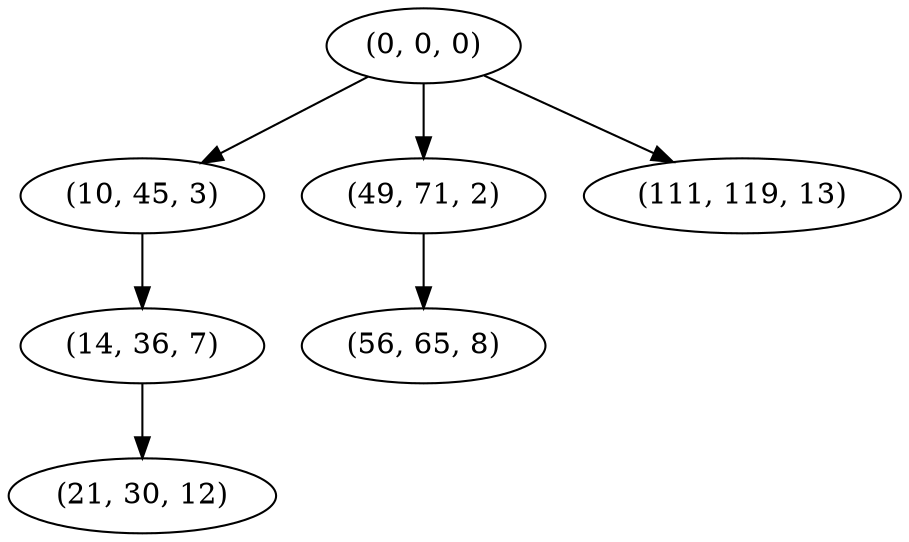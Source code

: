 digraph tree {
    "(0, 0, 0)";
    "(10, 45, 3)";
    "(14, 36, 7)";
    "(21, 30, 12)";
    "(49, 71, 2)";
    "(56, 65, 8)";
    "(111, 119, 13)";
    "(0, 0, 0)" -> "(10, 45, 3)";
    "(0, 0, 0)" -> "(49, 71, 2)";
    "(0, 0, 0)" -> "(111, 119, 13)";
    "(10, 45, 3)" -> "(14, 36, 7)";
    "(14, 36, 7)" -> "(21, 30, 12)";
    "(49, 71, 2)" -> "(56, 65, 8)";
}
